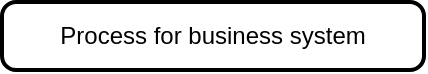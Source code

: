 <mxfile version="23.0.2" type="github">
  <diagram name="第 1 页" id="hGoqJkY9fPCCfGJZsLtL">
    <mxGraphModel>
      <root>
        <mxCell id="0" />
        <mxCell id="1" parent="0" />
        <mxCell id="2" value="Process for business system" style="rounded=1;absoluteArcSize=1;arcSize=14;whiteSpace=wrap;strokeWidth=2;" vertex="1" parent="1">
          <mxGeometry width="211" height="34" as="geometry" />
        </mxCell>
      </root>
    </mxGraphModel>
  </diagram>
</mxfile>
